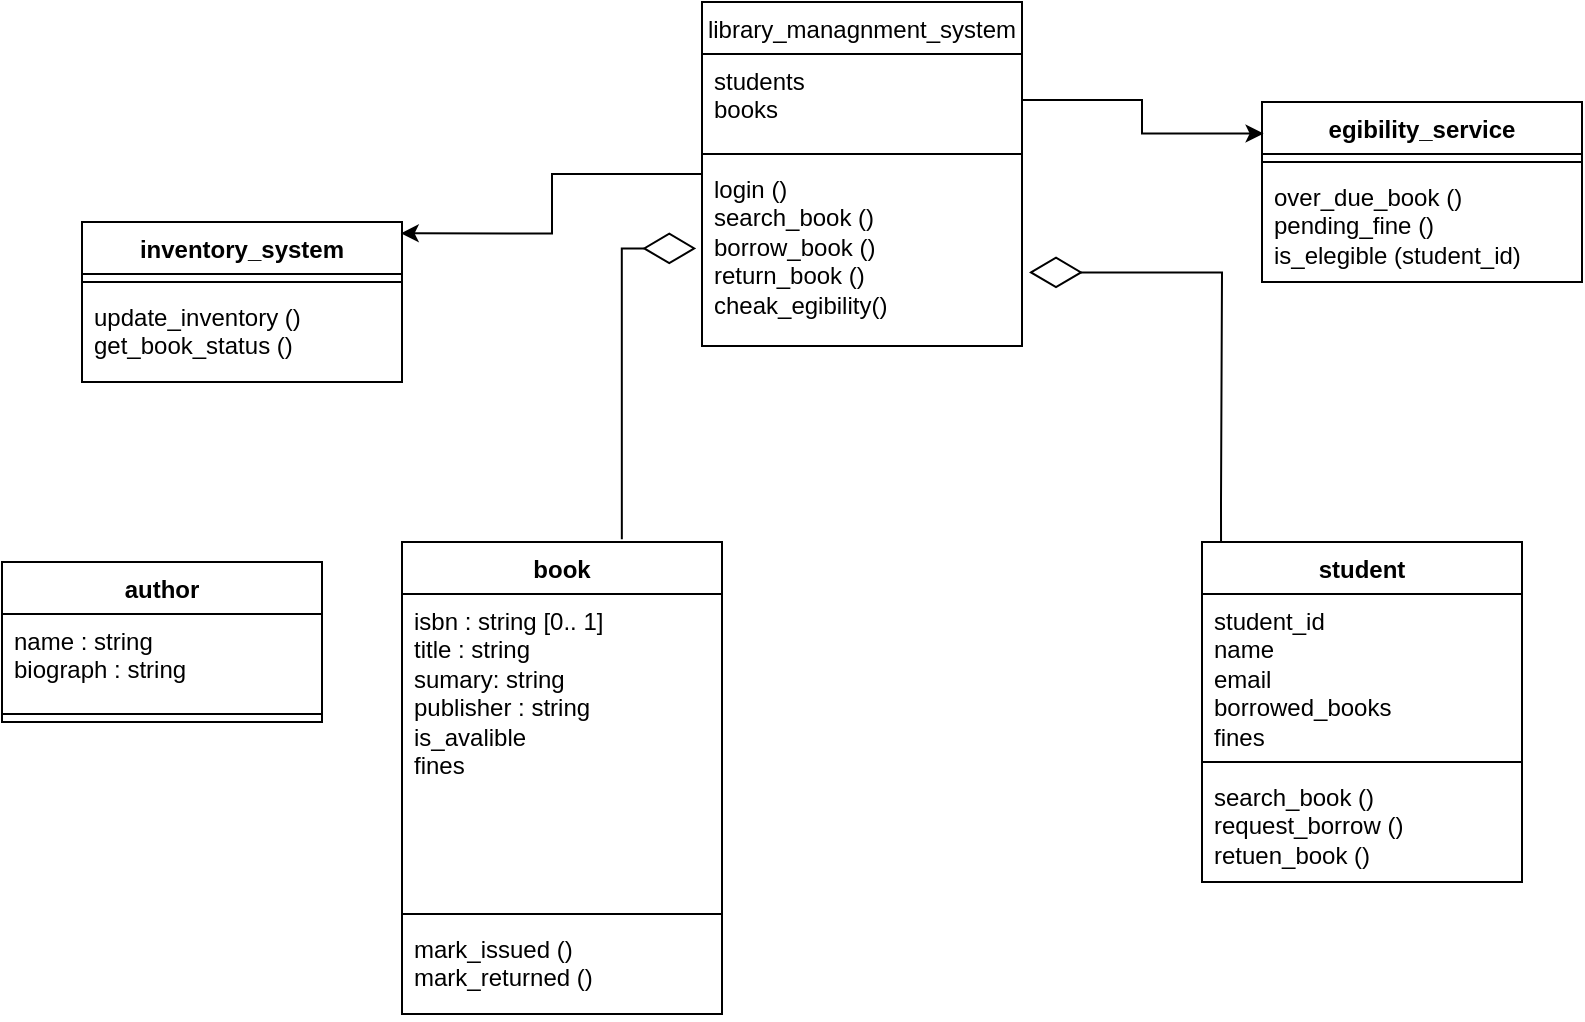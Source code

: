 <mxfile version="27.0.2">
  <diagram name="Page-1" id="wsc8bIlqDhHY4QQGcY_k">
    <mxGraphModel dx="700" dy="413" grid="1" gridSize="10" guides="1" tooltips="1" connect="1" arrows="1" fold="1" page="1" pageScale="1" pageWidth="850" pageHeight="1100" math="0" shadow="0">
      <root>
        <mxCell id="0" />
        <mxCell id="1" parent="0" />
        <mxCell id="ksL_dArhvC7CBEr6R1ea-1" value="student" style="swimlane;fontStyle=1;align=center;verticalAlign=top;childLayout=stackLayout;horizontal=1;startSize=26;horizontalStack=0;resizeParent=1;resizeParentMax=0;resizeLast=0;collapsible=1;marginBottom=0;whiteSpace=wrap;html=1;" vertex="1" parent="1">
          <mxGeometry x="620" y="610" width="160" height="170" as="geometry" />
        </mxCell>
        <mxCell id="ksL_dArhvC7CBEr6R1ea-2" value="student_id&lt;div&gt;&lt;div&gt;name&lt;/div&gt;&lt;div&gt;email&lt;/div&gt;&lt;div&gt;borrowed_books&lt;/div&gt;&lt;/div&gt;&lt;div&gt;fines&lt;/div&gt;" style="text;strokeColor=none;fillColor=none;align=left;verticalAlign=top;spacingLeft=4;spacingRight=4;overflow=hidden;rotatable=0;points=[[0,0.5],[1,0.5]];portConstraint=eastwest;whiteSpace=wrap;html=1;" vertex="1" parent="ksL_dArhvC7CBEr6R1ea-1">
          <mxGeometry y="26" width="160" height="80" as="geometry" />
        </mxCell>
        <mxCell id="ksL_dArhvC7CBEr6R1ea-3" value="" style="line;strokeWidth=1;fillColor=none;align=left;verticalAlign=middle;spacingTop=-1;spacingLeft=3;spacingRight=3;rotatable=0;labelPosition=right;points=[];portConstraint=eastwest;strokeColor=inherit;" vertex="1" parent="ksL_dArhvC7CBEr6R1ea-1">
          <mxGeometry y="106" width="160" height="8" as="geometry" />
        </mxCell>
        <mxCell id="ksL_dArhvC7CBEr6R1ea-4" value="search_book ()&lt;div&gt;request_borrow ()&lt;/div&gt;&lt;div&gt;retuen_book ()&lt;/div&gt;" style="text;strokeColor=none;fillColor=none;align=left;verticalAlign=top;spacingLeft=4;spacingRight=4;overflow=hidden;rotatable=0;points=[[0,0.5],[1,0.5]];portConstraint=eastwest;whiteSpace=wrap;html=1;" vertex="1" parent="ksL_dArhvC7CBEr6R1ea-1">
          <mxGeometry y="114" width="160" height="56" as="geometry" />
        </mxCell>
        <mxCell id="ksL_dArhvC7CBEr6R1ea-5" value="book&lt;div&gt;&lt;br&gt;&lt;/div&gt;" style="swimlane;fontStyle=1;align=center;verticalAlign=top;childLayout=stackLayout;horizontal=1;startSize=26;horizontalStack=0;resizeParent=1;resizeParentMax=0;resizeLast=0;collapsible=1;marginBottom=0;whiteSpace=wrap;html=1;" vertex="1" parent="1">
          <mxGeometry x="220" y="610" width="160" height="236" as="geometry" />
        </mxCell>
        <mxCell id="ksL_dArhvC7CBEr6R1ea-6" value="isbn : string [0.. 1]&lt;br&gt;&lt;div&gt;&lt;div&gt;title : string&lt;/div&gt;&lt;div&gt;sumary: string&lt;/div&gt;&lt;div&gt;publisher : string&lt;/div&gt;&lt;div&gt;is_avalible&lt;/div&gt;&lt;/div&gt;&lt;div&gt;fines&lt;/div&gt;" style="text;strokeColor=none;fillColor=none;align=left;verticalAlign=top;spacingLeft=4;spacingRight=4;overflow=hidden;rotatable=0;points=[[0,0.5],[1,0.5]];portConstraint=eastwest;whiteSpace=wrap;html=1;" vertex="1" parent="ksL_dArhvC7CBEr6R1ea-5">
          <mxGeometry y="26" width="160" height="156" as="geometry" />
        </mxCell>
        <mxCell id="ksL_dArhvC7CBEr6R1ea-7" value="" style="line;strokeWidth=1;fillColor=none;align=left;verticalAlign=middle;spacingTop=-1;spacingLeft=3;spacingRight=3;rotatable=0;labelPosition=right;points=[];portConstraint=eastwest;strokeColor=inherit;" vertex="1" parent="ksL_dArhvC7CBEr6R1ea-5">
          <mxGeometry y="182" width="160" height="8" as="geometry" />
        </mxCell>
        <mxCell id="ksL_dArhvC7CBEr6R1ea-8" value="mark_issued ()&lt;div&gt;mark_returned ()&lt;/div&gt;" style="text;strokeColor=none;fillColor=none;align=left;verticalAlign=top;spacingLeft=4;spacingRight=4;overflow=hidden;rotatable=0;points=[[0,0.5],[1,0.5]];portConstraint=eastwest;whiteSpace=wrap;html=1;" vertex="1" parent="ksL_dArhvC7CBEr6R1ea-5">
          <mxGeometry y="190" width="160" height="46" as="geometry" />
        </mxCell>
        <mxCell id="ksL_dArhvC7CBEr6R1ea-9" value="library_managnment_system" style="swimlane;fontStyle=0;align=center;verticalAlign=top;childLayout=stackLayout;horizontal=1;startSize=26;horizontalStack=0;resizeParent=1;resizeParentMax=0;resizeLast=0;collapsible=1;marginBottom=0;whiteSpace=wrap;html=1;" vertex="1" parent="1">
          <mxGeometry x="370" y="340" width="160" height="172" as="geometry" />
        </mxCell>
        <mxCell id="ksL_dArhvC7CBEr6R1ea-10" value="students&lt;div&gt;books&lt;/div&gt;" style="text;strokeColor=none;fillColor=none;align=left;verticalAlign=top;spacingLeft=4;spacingRight=4;overflow=hidden;rotatable=0;points=[[0,0.5],[1,0.5]];portConstraint=eastwest;whiteSpace=wrap;html=1;" vertex="1" parent="ksL_dArhvC7CBEr6R1ea-9">
          <mxGeometry y="26" width="160" height="46" as="geometry" />
        </mxCell>
        <mxCell id="ksL_dArhvC7CBEr6R1ea-11" value="" style="line;strokeWidth=1;fillColor=none;align=left;verticalAlign=middle;spacingTop=-1;spacingLeft=3;spacingRight=3;rotatable=0;labelPosition=right;points=[];portConstraint=eastwest;strokeColor=inherit;" vertex="1" parent="ksL_dArhvC7CBEr6R1ea-9">
          <mxGeometry y="72" width="160" height="8" as="geometry" />
        </mxCell>
        <mxCell id="ksL_dArhvC7CBEr6R1ea-12" value="login ()&lt;div&gt;search_book ()&lt;/div&gt;&lt;div&gt;borrow_book ()&lt;/div&gt;&lt;div&gt;return_book ()&lt;/div&gt;&lt;div&gt;cheak_egibility()&lt;/div&gt;" style="text;strokeColor=none;fillColor=none;align=left;verticalAlign=top;spacingLeft=4;spacingRight=4;overflow=hidden;rotatable=0;points=[[0,0.5],[1,0.5]];portConstraint=eastwest;whiteSpace=wrap;html=1;" vertex="1" parent="ksL_dArhvC7CBEr6R1ea-9">
          <mxGeometry y="80" width="160" height="92" as="geometry" />
        </mxCell>
        <mxCell id="ksL_dArhvC7CBEr6R1ea-13" value="inventory_system" style="swimlane;fontStyle=1;align=center;verticalAlign=top;childLayout=stackLayout;horizontal=1;startSize=26;horizontalStack=0;resizeParent=1;resizeParentMax=0;resizeLast=0;collapsible=1;marginBottom=0;whiteSpace=wrap;html=1;" vertex="1" parent="1">
          <mxGeometry x="60" y="450" width="160" height="80" as="geometry" />
        </mxCell>
        <mxCell id="ksL_dArhvC7CBEr6R1ea-15" value="" style="line;strokeWidth=1;fillColor=none;align=left;verticalAlign=middle;spacingTop=-1;spacingLeft=3;spacingRight=3;rotatable=0;labelPosition=right;points=[];portConstraint=eastwest;strokeColor=inherit;" vertex="1" parent="ksL_dArhvC7CBEr6R1ea-13">
          <mxGeometry y="26" width="160" height="8" as="geometry" />
        </mxCell>
        <mxCell id="ksL_dArhvC7CBEr6R1ea-16" value="update_inventory ()&lt;div&gt;get_book_status ()&lt;/div&gt;" style="text;strokeColor=none;fillColor=none;align=left;verticalAlign=top;spacingLeft=4;spacingRight=4;overflow=hidden;rotatable=0;points=[[0,0.5],[1,0.5]];portConstraint=eastwest;whiteSpace=wrap;html=1;" vertex="1" parent="ksL_dArhvC7CBEr6R1ea-13">
          <mxGeometry y="34" width="160" height="46" as="geometry" />
        </mxCell>
        <mxCell id="ksL_dArhvC7CBEr6R1ea-17" value="egibility_service" style="swimlane;fontStyle=1;align=center;verticalAlign=top;childLayout=stackLayout;horizontal=1;startSize=26;horizontalStack=0;resizeParent=1;resizeParentMax=0;resizeLast=0;collapsible=1;marginBottom=0;whiteSpace=wrap;html=1;" vertex="1" parent="1">
          <mxGeometry x="650" y="390" width="160" height="90" as="geometry" />
        </mxCell>
        <mxCell id="ksL_dArhvC7CBEr6R1ea-18" value="" style="line;strokeWidth=1;fillColor=none;align=left;verticalAlign=middle;spacingTop=-1;spacingLeft=3;spacingRight=3;rotatable=0;labelPosition=right;points=[];portConstraint=eastwest;strokeColor=inherit;" vertex="1" parent="ksL_dArhvC7CBEr6R1ea-17">
          <mxGeometry y="26" width="160" height="8" as="geometry" />
        </mxCell>
        <mxCell id="ksL_dArhvC7CBEr6R1ea-19" value="over_due_book ()&lt;div&gt;pending_fine ()&lt;/div&gt;&lt;div&gt;is_elegible (student_id)&amp;nbsp;&lt;/div&gt;" style="text;strokeColor=none;fillColor=none;align=left;verticalAlign=top;spacingLeft=4;spacingRight=4;overflow=hidden;rotatable=0;points=[[0,0.5],[1,0.5]];portConstraint=eastwest;whiteSpace=wrap;html=1;" vertex="1" parent="ksL_dArhvC7CBEr6R1ea-17">
          <mxGeometry y="34" width="160" height="56" as="geometry" />
        </mxCell>
        <mxCell id="ksL_dArhvC7CBEr6R1ea-22" style="edgeStyle=orthogonalEdgeStyle;rounded=0;orthogonalLoop=1;jettySize=auto;html=1;entryX=0.996;entryY=0.071;entryDx=0;entryDy=0;entryPerimeter=0;" edge="1" parent="1" source="ksL_dArhvC7CBEr6R1ea-9" target="ksL_dArhvC7CBEr6R1ea-13">
          <mxGeometry relative="1" as="geometry" />
        </mxCell>
        <mxCell id="ksL_dArhvC7CBEr6R1ea-23" style="edgeStyle=orthogonalEdgeStyle;rounded=0;orthogonalLoop=1;jettySize=auto;html=1;entryX=0.005;entryY=0.175;entryDx=0;entryDy=0;entryPerimeter=0;" edge="1" parent="1" source="ksL_dArhvC7CBEr6R1ea-10" target="ksL_dArhvC7CBEr6R1ea-17">
          <mxGeometry relative="1" as="geometry" />
        </mxCell>
        <mxCell id="ksL_dArhvC7CBEr6R1ea-26" value="" style="endArrow=diamondThin;endFill=0;endSize=24;html=1;rounded=0;entryX=1.022;entryY=0.6;entryDx=0;entryDy=0;entryPerimeter=0;edgeStyle=orthogonalEdgeStyle;exitX=0;exitY=0;exitDx=0;exitDy=0;" edge="1" parent="1" target="ksL_dArhvC7CBEr6R1ea-12">
          <mxGeometry width="160" relative="1" as="geometry">
            <mxPoint x="629.52" y="610" as="sourcePoint" />
            <mxPoint x="540" y="475.2" as="targetPoint" />
            <Array as="points">
              <mxPoint x="630" y="590" />
              <mxPoint x="630" y="590" />
              <mxPoint x="630" y="475" />
            </Array>
          </mxGeometry>
        </mxCell>
        <mxCell id="ksL_dArhvC7CBEr6R1ea-27" value="" style="endArrow=diamondThin;endFill=0;endSize=24;html=1;rounded=0;edgeStyle=orthogonalEdgeStyle;exitX=0.687;exitY=-0.006;exitDx=0;exitDy=0;exitPerimeter=0;entryX=-0.018;entryY=0.47;entryDx=0;entryDy=0;entryPerimeter=0;" edge="1" parent="1" source="ksL_dArhvC7CBEr6R1ea-5" target="ksL_dArhvC7CBEr6R1ea-12">
          <mxGeometry width="160" relative="1" as="geometry">
            <mxPoint x="330" y="590" as="sourcePoint" />
            <mxPoint x="100" y="370" as="targetPoint" />
            <Array as="points">
              <mxPoint x="330" y="463" />
            </Array>
          </mxGeometry>
        </mxCell>
        <mxCell id="ksL_dArhvC7CBEr6R1ea-28" value="author" style="swimlane;fontStyle=1;align=center;verticalAlign=top;childLayout=stackLayout;horizontal=1;startSize=26;horizontalStack=0;resizeParent=1;resizeParentMax=0;resizeLast=0;collapsible=1;marginBottom=0;whiteSpace=wrap;html=1;" vertex="1" parent="1">
          <mxGeometry x="20" y="620" width="160" height="80" as="geometry" />
        </mxCell>
        <mxCell id="ksL_dArhvC7CBEr6R1ea-29" value="name : string&lt;div&gt;biograph : string&lt;/div&gt;" style="text;strokeColor=none;fillColor=none;align=left;verticalAlign=top;spacingLeft=4;spacingRight=4;overflow=hidden;rotatable=0;points=[[0,0.5],[1,0.5]];portConstraint=eastwest;whiteSpace=wrap;html=1;" vertex="1" parent="ksL_dArhvC7CBEr6R1ea-28">
          <mxGeometry y="26" width="160" height="46" as="geometry" />
        </mxCell>
        <mxCell id="ksL_dArhvC7CBEr6R1ea-30" value="" style="line;strokeWidth=1;fillColor=none;align=left;verticalAlign=middle;spacingTop=-1;spacingLeft=3;spacingRight=3;rotatable=0;labelPosition=right;points=[];portConstraint=eastwest;strokeColor=inherit;" vertex="1" parent="ksL_dArhvC7CBEr6R1ea-28">
          <mxGeometry y="72" width="160" height="8" as="geometry" />
        </mxCell>
      </root>
    </mxGraphModel>
  </diagram>
</mxfile>
